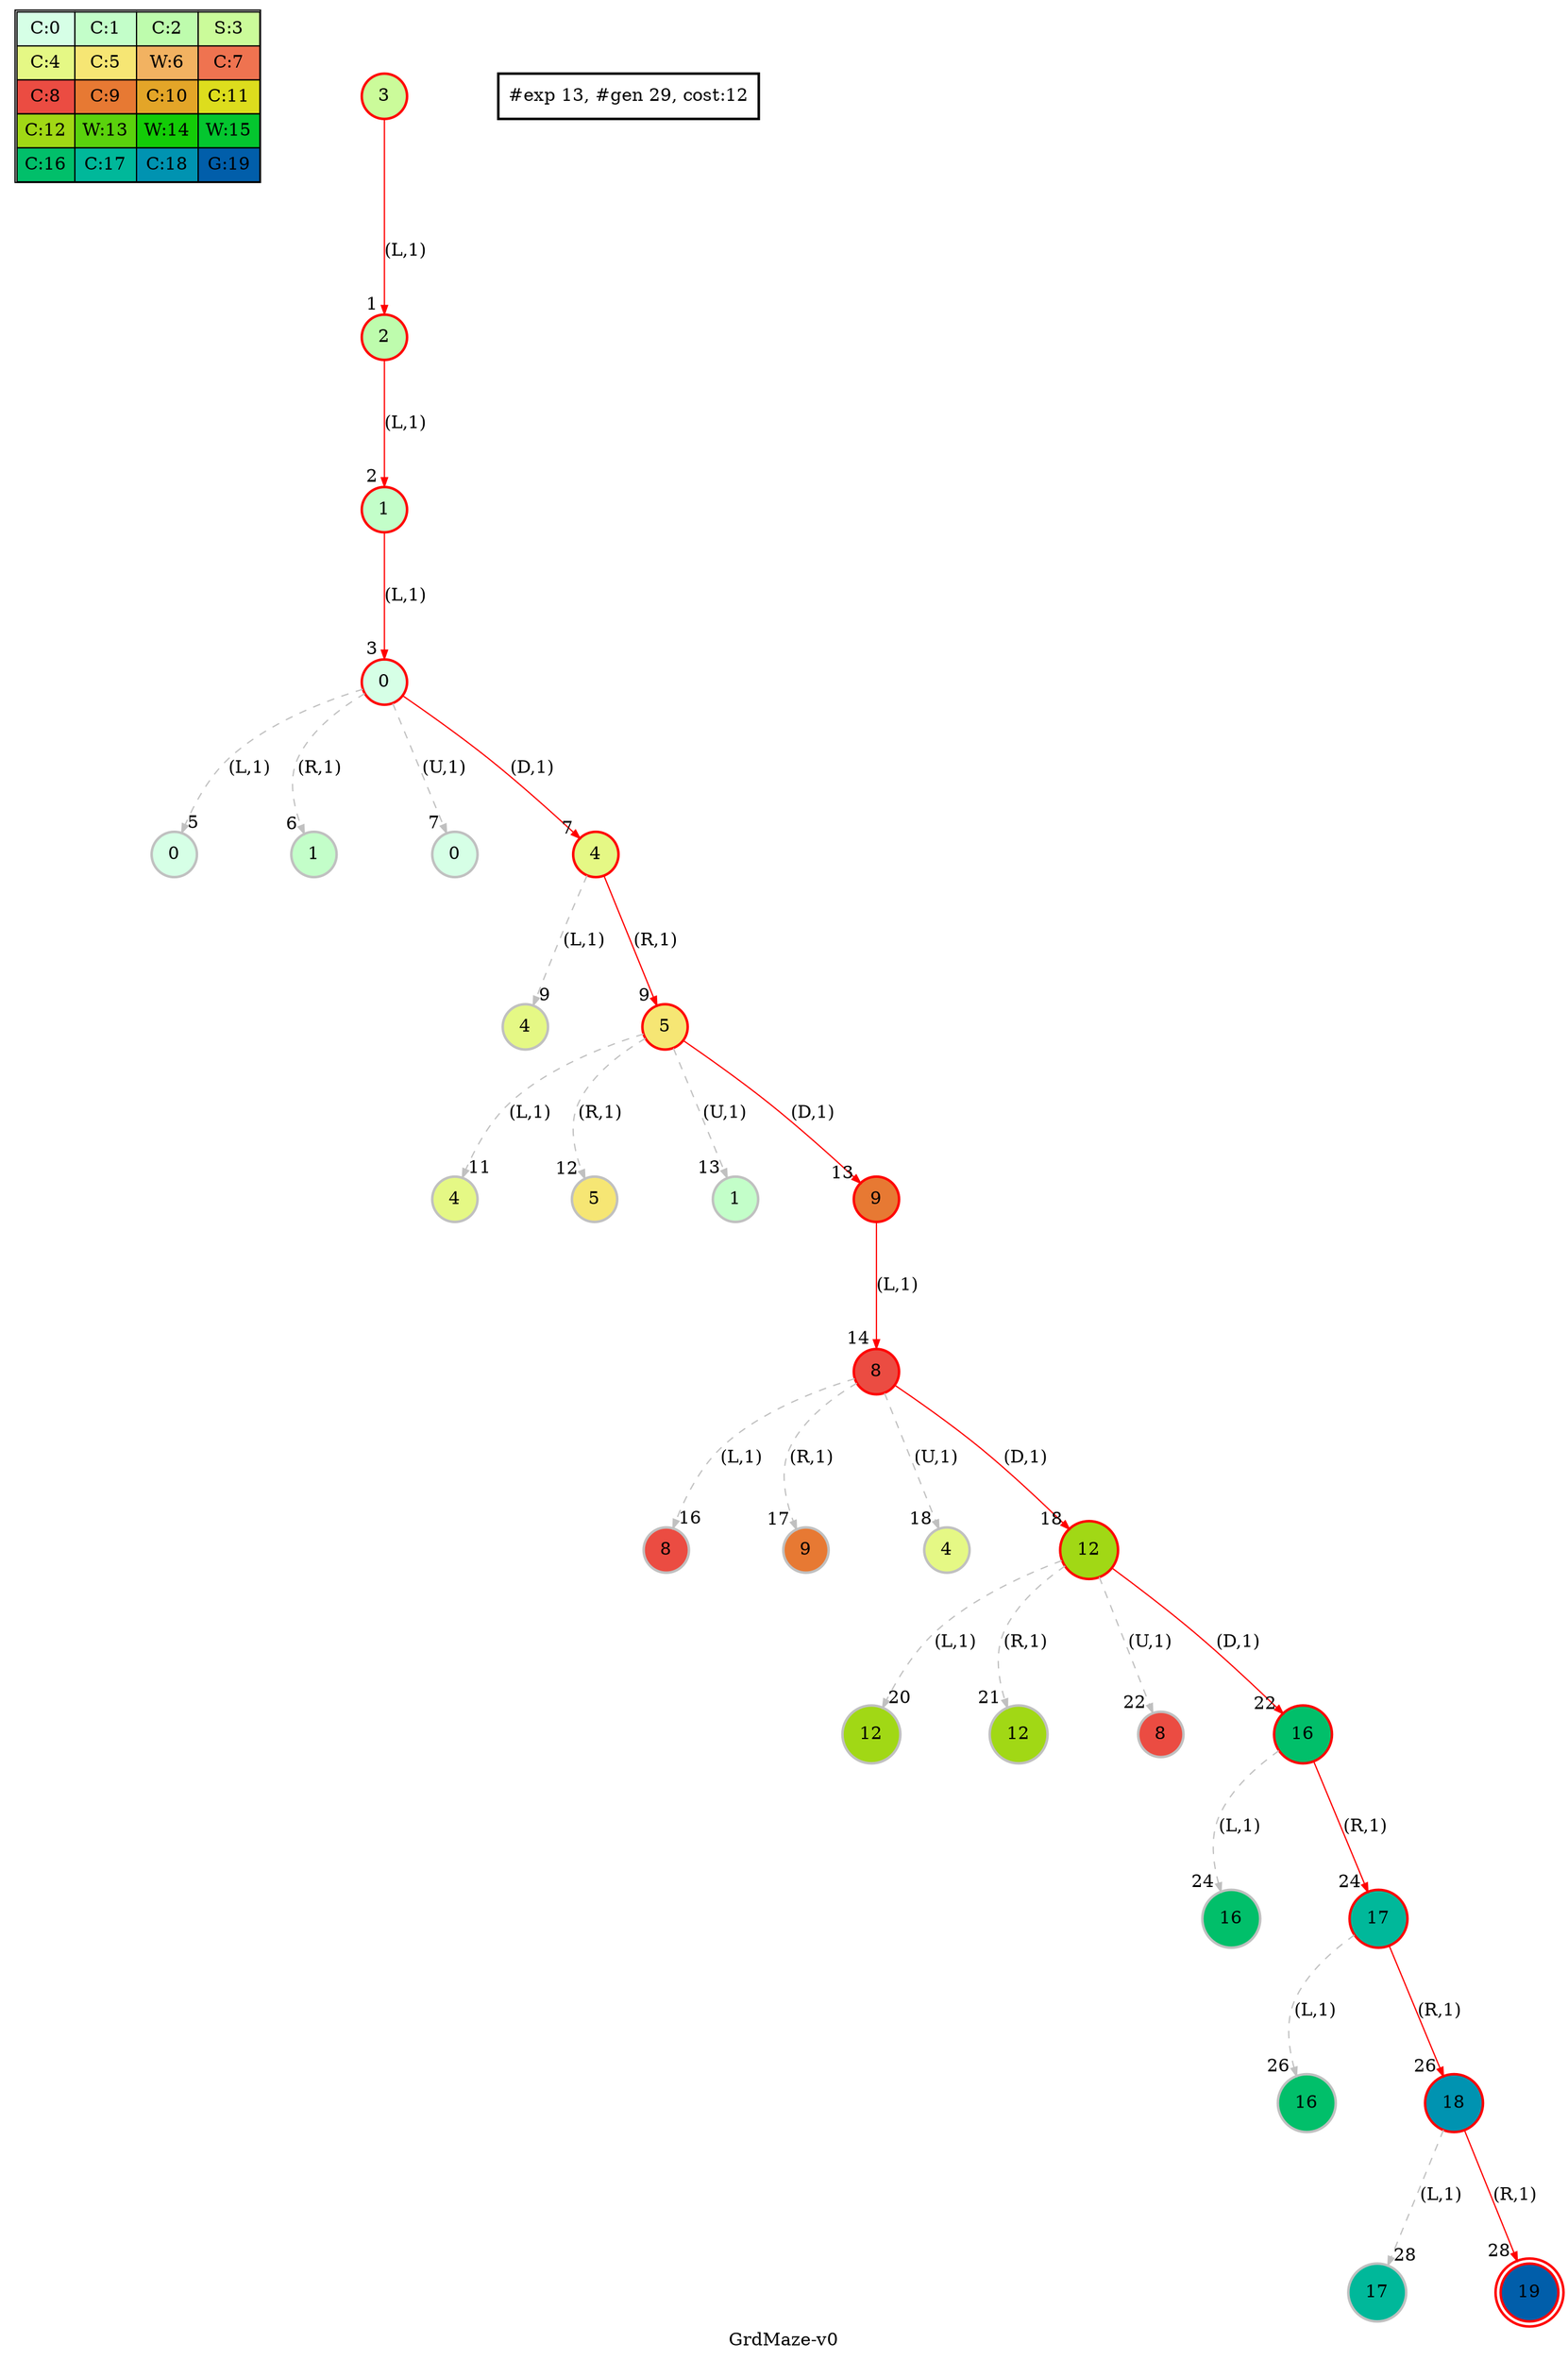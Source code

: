 digraph GrdMaze { label="GrdMaze-v0" nodesep=1 ranksep="1.2" node [shape=circle penwidth=2] edge [arrowsize=0.7] 
subgraph MAP {label=Map;map [shape=plaintext label=<<table border="1" cellpadding="5" cellspacing="0" cellborder="1"><tr><td bgcolor="0.39803922 0.15947579 0.99679532 1.        ">C:0</td><td bgcolor="0.35098039 0.23194764 0.99315867 1.        ">C:1</td><td bgcolor="0.29607843 0.31486959 0.98720184 1.        ">C:2</td><td bgcolor="0.24901961 0.38410575 0.98063477 1.        ">S:3</td></tr><tr><td bgcolor="0.19411765 0.46220388 0.97128103 1.        ">C:4</td><td bgcolor="0.14705882 0.52643216 0.96182564 1.        ">C:5</td><td bgcolor="0.09215686 0.59770746 0.94913494 1.        ">W:6</td><td bgcolor="0.0372549  0.66454018 0.93467977 1.        ">C:7</td></tr><tr><td bgcolor="0.00980392 0.71791192 0.92090552 1.        ">C:8</td><td bgcolor="0.06470588 0.77520398 0.9032472  1.        ">C:9</td><td bgcolor="0.11176471 0.81974048 0.88677369 1.        ">C:10</td><td bgcolor="0.16666667 0.8660254  0.8660254  1.        ">C:11</td></tr><tr><td bgcolor="0.21372549 0.9005867  0.84695821 1.        ">C:12</td><td bgcolor="0.26862745 0.93467977 0.82325295 1.        ">W:13</td><td bgcolor="0.32352941 0.96182564 0.79801723 1.        ">W:14</td><td bgcolor="0.37058824 0.97940977 0.77520398 1.        ">W:15</td></tr><tr><td bgcolor="0.4254902  0.99315867 0.74725253 1.        ">C:16</td><td bgcolor="0.47254902 0.99907048 0.72218645 1.        ">C:17</td><td bgcolor="0.52745098 0.99907048 0.69169844 1.        ">C:18</td><td bgcolor="0.5745098  0.99315867 0.66454018 1.        ">G:19</td></tr></table>>]} 
"0_3" [label="3" style=filled color=grey fillcolor="0.24901961 0.38410575 0.98063477 1.        " ];
"0_3" [label="3" style=filled color=black color=red fillcolor="0.24901961 0.38410575 0.98063477 1.        " ];"0_3.2-0" [label="2" style=filled color=grey color=red fillcolor="0.29607843 0.31486959 0.98720184 1.        " ]; "0_3" -> "0_3.2-0" [label="(L,1)" headlabel=" 1 " style="" color=grey color=red ];  
"0_3.2-0" [label="2" style=filled color=black color=red fillcolor="0.29607843 0.31486959 0.98720184 1.        " ];"0_3.2.1-0" [label="1" style=filled color=grey color=red fillcolor="0.35098039 0.23194764 0.99315867 1.        " ]; "0_3.2-0" -> "0_3.2.1-0" [label="(L,1)" headlabel=" 2 " style="" color=grey color=red ];  
"0_3.2.1-0" [label="1" style=filled color=black color=red fillcolor="0.35098039 0.23194764 0.99315867 1.        " ];"0_3.2.1.0-0" [label="0" style=filled color=grey color=red fillcolor="0.39803922 0.15947579 0.99679532 1.        " ]; "0_3.2.1-0" -> "0_3.2.1.0-0" [label="(L,1)" headlabel=" 3 " style="" color=grey color=red ];  
"0_3.2.1.0.0-0" [label="0" style=filled color=grey fillcolor="0.39803922 0.15947579 0.99679532 1.        " ]; "0_3.2.1.0-0" -> "0_3.2.1.0.0-0" [label="(L,1)" headlabel=" 5 " style="dashed" color=grey ];  
"0_3.2.1.0.1-1" [label="1" style=filled color=grey fillcolor="0.35098039 0.23194764 0.99315867 1.        " ]; "0_3.2.1.0-0" -> "0_3.2.1.0.1-1" [label="(R,1)" headlabel=" 6 " style="dashed" color=grey ];  
"0_3.2.1.0.0-2" [label="0" style=filled color=grey fillcolor="0.39803922 0.15947579 0.99679532 1.        " ]; "0_3.2.1.0-0" -> "0_3.2.1.0.0-2" [label="(U,1)" headlabel=" 7 " style="dashed" color=grey ];  
"0_3.2.1.0-0" [label="0" style=filled color=black color=red fillcolor="0.39803922 0.15947579 0.99679532 1.        " ];"0_3.2.1.0.4-3" [label="4" style=filled color=grey color=red fillcolor="0.19411765 0.46220388 0.97128103 1.        " ]; "0_3.2.1.0-0" -> "0_3.2.1.0.4-3" [label="(D,1)" headlabel=" 7 " style="" color=grey color=red ];  
"0_3.2.1.0.4.4-0" [label="4" style=filled color=grey fillcolor="0.19411765 0.46220388 0.97128103 1.        " ]; "0_3.2.1.0.4-3" -> "0_3.2.1.0.4.4-0" [label="(L,1)" headlabel=" 9 " style="dashed" color=grey ];  
"0_3.2.1.0.4-3" [label="4" style=filled color=black color=red fillcolor="0.19411765 0.46220388 0.97128103 1.        " ];"0_3.2.1.0.4.5-1" [label="5" style=filled color=grey color=red fillcolor="0.14705882 0.52643216 0.96182564 1.        " ]; "0_3.2.1.0.4-3" -> "0_3.2.1.0.4.5-1" [label="(R,1)" headlabel=" 9 " style="" color=grey color=red ];  
"0_3.2.1.0.4.5.4-0" [label="4" style=filled color=grey fillcolor="0.19411765 0.46220388 0.97128103 1.        " ]; "0_3.2.1.0.4.5-1" -> "0_3.2.1.0.4.5.4-0" [label="(L,1)" headlabel=" 11 " style="dashed" color=grey ];  
"0_3.2.1.0.4.5.5-1" [label="5" style=filled color=grey fillcolor="0.14705882 0.52643216 0.96182564 1.        " ]; "0_3.2.1.0.4.5-1" -> "0_3.2.1.0.4.5.5-1" [label="(R,1)" headlabel=" 12 " style="dashed" color=grey ];  
"0_3.2.1.0.4.5.1-2" [label="1" style=filled color=grey fillcolor="0.35098039 0.23194764 0.99315867 1.        " ]; "0_3.2.1.0.4.5-1" -> "0_3.2.1.0.4.5.1-2" [label="(U,1)" headlabel=" 13 " style="dashed" color=grey ];  
"0_3.2.1.0.4.5-1" [label="5" style=filled color=black color=red fillcolor="0.14705882 0.52643216 0.96182564 1.        " ];"0_3.2.1.0.4.5.9-3" [label="9" style=filled color=grey color=red fillcolor="0.06470588 0.77520398 0.9032472  1.        " ]; "0_3.2.1.0.4.5-1" -> "0_3.2.1.0.4.5.9-3" [label="(D,1)" headlabel=" 13 " style="" color=grey color=red ];  
"0_3.2.1.0.4.5.9-3" [label="9" style=filled color=black color=red fillcolor="0.06470588 0.77520398 0.9032472  1.        " ];"0_3.2.1.0.4.5.9.8-0" [label="8" style=filled color=grey color=red fillcolor="0.00980392 0.71791192 0.92090552 1.        " ]; "0_3.2.1.0.4.5.9-3" -> "0_3.2.1.0.4.5.9.8-0" [label="(L,1)" headlabel=" 14 " style="" color=grey color=red ];  
"0_3.2.1.0.4.5.9.8.8-0" [label="8" style=filled color=grey fillcolor="0.00980392 0.71791192 0.92090552 1.        " ]; "0_3.2.1.0.4.5.9.8-0" -> "0_3.2.1.0.4.5.9.8.8-0" [label="(L,1)" headlabel=" 16 " style="dashed" color=grey ];  
"0_3.2.1.0.4.5.9.8.9-1" [label="9" style=filled color=grey fillcolor="0.06470588 0.77520398 0.9032472  1.        " ]; "0_3.2.1.0.4.5.9.8-0" -> "0_3.2.1.0.4.5.9.8.9-1" [label="(R,1)" headlabel=" 17 " style="dashed" color=grey ];  
"0_3.2.1.0.4.5.9.8.4-2" [label="4" style=filled color=grey fillcolor="0.19411765 0.46220388 0.97128103 1.        " ]; "0_3.2.1.0.4.5.9.8-0" -> "0_3.2.1.0.4.5.9.8.4-2" [label="(U,1)" headlabel=" 18 " style="dashed" color=grey ];  
"0_3.2.1.0.4.5.9.8-0" [label="8" style=filled color=black color=red fillcolor="0.00980392 0.71791192 0.92090552 1.        " ];"0_3.2.1.0.4.5.9.8.12-3" [label="12" style=filled color=grey color=red fillcolor="0.21372549 0.9005867  0.84695821 1.        " ]; "0_3.2.1.0.4.5.9.8-0" -> "0_3.2.1.0.4.5.9.8.12-3" [label="(D,1)" headlabel=" 18 " style="" color=grey color=red ];  
"0_3.2.1.0.4.5.9.8.12.12-0" [label="12" style=filled color=grey fillcolor="0.21372549 0.9005867  0.84695821 1.        " ]; "0_3.2.1.0.4.5.9.8.12-3" -> "0_3.2.1.0.4.5.9.8.12.12-0" [label="(L,1)" headlabel=" 20 " style="dashed" color=grey ];  
"0_3.2.1.0.4.5.9.8.12.12-1" [label="12" style=filled color=grey fillcolor="0.21372549 0.9005867  0.84695821 1.        " ]; "0_3.2.1.0.4.5.9.8.12-3" -> "0_3.2.1.0.4.5.9.8.12.12-1" [label="(R,1)" headlabel=" 21 " style="dashed" color=grey ];  
"0_3.2.1.0.4.5.9.8.12.8-2" [label="8" style=filled color=grey fillcolor="0.00980392 0.71791192 0.92090552 1.        " ]; "0_3.2.1.0.4.5.9.8.12-3" -> "0_3.2.1.0.4.5.9.8.12.8-2" [label="(U,1)" headlabel=" 22 " style="dashed" color=grey ];  
"0_3.2.1.0.4.5.9.8.12-3" [label="12" style=filled color=black color=red fillcolor="0.21372549 0.9005867  0.84695821 1.        " ];"0_3.2.1.0.4.5.9.8.12.16-3" [label="16" style=filled color=grey color=red fillcolor="0.4254902  0.99315867 0.74725253 1.        " ]; "0_3.2.1.0.4.5.9.8.12-3" -> "0_3.2.1.0.4.5.9.8.12.16-3" [label="(D,1)" headlabel=" 22 " style="" color=grey color=red ];  
"0_3.2.1.0.4.5.9.8.12.16.16-0" [label="16" style=filled color=grey fillcolor="0.4254902  0.99315867 0.74725253 1.        " ]; "0_3.2.1.0.4.5.9.8.12.16-3" -> "0_3.2.1.0.4.5.9.8.12.16.16-0" [label="(L,1)" headlabel=" 24 " style="dashed" color=grey ];  
"0_3.2.1.0.4.5.9.8.12.16-3" [label="16" style=filled color=black color=red fillcolor="0.4254902  0.99315867 0.74725253 1.        " ];"0_3.2.1.0.4.5.9.8.12.16.17-1" [label="17" style=filled color=grey color=red fillcolor="0.47254902 0.99907048 0.72218645 1.        " ]; "0_3.2.1.0.4.5.9.8.12.16-3" -> "0_3.2.1.0.4.5.9.8.12.16.17-1" [label="(R,1)" headlabel=" 24 " style="" color=grey color=red ];  
"0_3.2.1.0.4.5.9.8.12.16.17.16-0" [label="16" style=filled color=grey fillcolor="0.4254902  0.99315867 0.74725253 1.        " ]; "0_3.2.1.0.4.5.9.8.12.16.17-1" -> "0_3.2.1.0.4.5.9.8.12.16.17.16-0" [label="(L,1)" headlabel=" 26 " style="dashed" color=grey ];  
"0_3.2.1.0.4.5.9.8.12.16.17-1" [label="17" style=filled color=black color=red fillcolor="0.47254902 0.99907048 0.72218645 1.        " ];"0_3.2.1.0.4.5.9.8.12.16.17.18-1" [label="18" style=filled color=grey color=red fillcolor="0.52745098 0.99907048 0.69169844 1.        " ]; "0_3.2.1.0.4.5.9.8.12.16.17-1" -> "0_3.2.1.0.4.5.9.8.12.16.17.18-1" [label="(R,1)" headlabel=" 26 " style="" color=grey color=red ];  
"0_3.2.1.0.4.5.9.8.12.16.17.18.17-0" [label="17" style=filled color=grey fillcolor="0.47254902 0.99907048 0.72218645 1.        " ]; "0_3.2.1.0.4.5.9.8.12.16.17.18-1" -> "0_3.2.1.0.4.5.9.8.12.16.17.18.17-0" [label="(L,1)" headlabel=" 28 " style="dashed" color=grey ];  

"0_3.2.1.0.4.5.9.8.12.16.17.18-1" [label="18" style=filled color=black color=red fillcolor="0.52745098 0.99907048 0.69169844 1.        " ];"0_3.2.1.0.4.5.9.8.12.16.17.18.19-1" [label="19" style=filled color=black color=red fillcolor="0.5745098  0.99315867 0.66454018 1.        " peripheries=2 /*GOALSTATE*/]; "0_3.2.1.0.4.5.9.8.12.16.17.18-1" -> "0_3.2.1.0.4.5.9.8.12.16.17.18.19-1" [label="(R,1)" headlabel=" 28 " style="" color=grey color=red ]; 
"#exp 13, #gen 29, cost:12" [ shape=box ]; }
